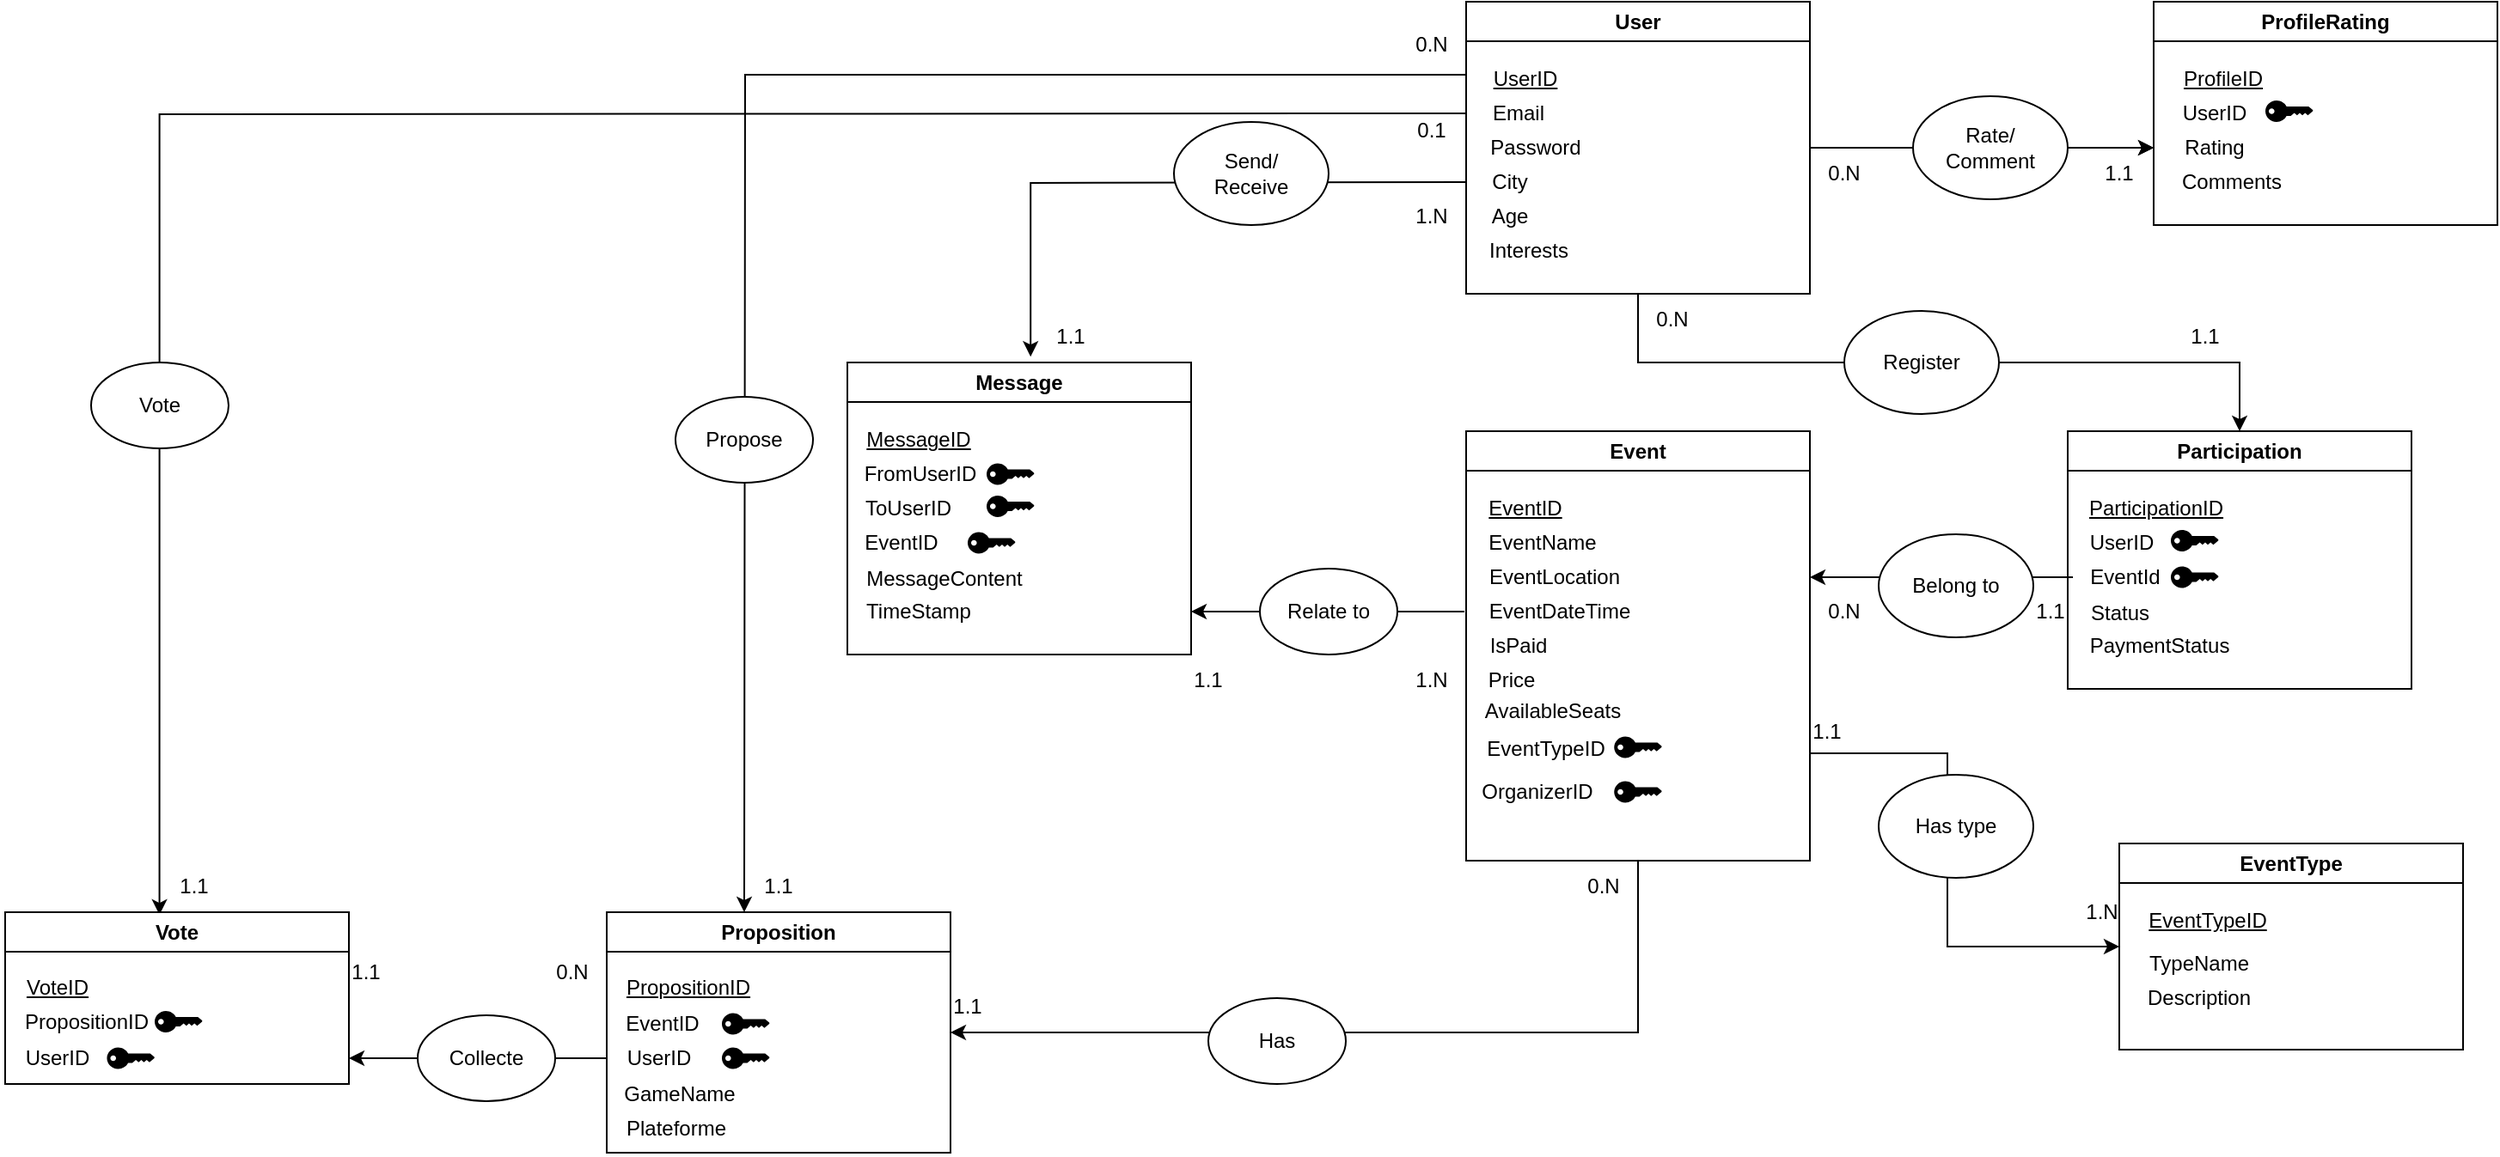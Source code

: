 <mxfile version="21.2.8" type="device">
  <diagram name="Page-1" id="yin1Spq87rlJSguPEqDN">
    <mxGraphModel dx="1796" dy="639" grid="1" gridSize="10" guides="1" tooltips="1" connect="1" arrows="1" fold="1" page="1" pageScale="1" pageWidth="827" pageHeight="1169" math="0" shadow="0">
      <root>
        <mxCell id="0" />
        <mxCell id="1" parent="0" />
        <mxCell id="-1R2bIeDD0BUmHgmYcjE-20" style="edgeStyle=orthogonalEdgeStyle;rounded=0;orthogonalLoop=1;jettySize=auto;html=1;exitX=1;exitY=0.5;exitDx=0;exitDy=0;" edge="1" parent="1" source="-1R2bIeDD0BUmHgmYcjE-22">
          <mxGeometry relative="1" as="geometry">
            <mxPoint x="440" y="155" as="targetPoint" />
          </mxGeometry>
        </mxCell>
        <mxCell id="-1R2bIeDD0BUmHgmYcjE-62" style="edgeStyle=orthogonalEdgeStyle;rounded=0;orthogonalLoop=1;jettySize=auto;html=1;exitX=0.5;exitY=1;exitDx=0;exitDy=0;entryX=0.5;entryY=0;entryDx=0;entryDy=0;" edge="1" parent="1" source="-1R2bIeDD0BUmHgmYcjE-1" target="-1R2bIeDD0BUmHgmYcjE-50">
          <mxGeometry relative="1" as="geometry" />
        </mxCell>
        <mxCell id="-1R2bIeDD0BUmHgmYcjE-135" style="edgeStyle=orthogonalEdgeStyle;rounded=0;orthogonalLoop=1;jettySize=auto;html=1;exitX=0;exitY=0.25;exitDx=0;exitDy=0;" edge="1" parent="1" source="-1R2bIeDD0BUmHgmYcjE-1">
          <mxGeometry relative="1" as="geometry">
            <mxPoint x="-380.0" y="600" as="targetPoint" />
          </mxGeometry>
        </mxCell>
        <mxCell id="-1R2bIeDD0BUmHgmYcjE-1" value="User" style="swimlane;whiteSpace=wrap;html=1;" vertex="1" parent="1">
          <mxGeometry x="40" y="70" width="200" height="170" as="geometry" />
        </mxCell>
        <mxCell id="-1R2bIeDD0BUmHgmYcjE-3" value="UserID" style="text;html=1;align=center;verticalAlign=middle;resizable=0;points=[];autosize=1;strokeColor=none;fillColor=none;fontStyle=4" vertex="1" parent="-1R2bIeDD0BUmHgmYcjE-1">
          <mxGeometry x="4" y="30" width="60" height="30" as="geometry" />
        </mxCell>
        <mxCell id="-1R2bIeDD0BUmHgmYcjE-139" style="edgeStyle=orthogonalEdgeStyle;rounded=0;orthogonalLoop=1;jettySize=auto;html=1;entryX=0.163;entryY=1.051;entryDx=0;entryDy=0;entryPerimeter=0;" edge="1" parent="-1R2bIeDD0BUmHgmYcjE-1" target="-1R2bIeDD0BUmHgmYcjE-141">
          <mxGeometry relative="1" as="geometry">
            <mxPoint x="-760" y="520" as="targetPoint" />
            <mxPoint y="65" as="sourcePoint" />
          </mxGeometry>
        </mxCell>
        <mxCell id="-1R2bIeDD0BUmHgmYcjE-8" value="Email" style="text;html=1;align=center;verticalAlign=middle;resizable=0;points=[];autosize=1;strokeColor=none;fillColor=none;" vertex="1" parent="-1R2bIeDD0BUmHgmYcjE-1">
          <mxGeometry x="5" y="50" width="50" height="30" as="geometry" />
        </mxCell>
        <mxCell id="-1R2bIeDD0BUmHgmYcjE-11" value="Password" style="text;html=1;align=center;verticalAlign=middle;resizable=0;points=[];autosize=1;strokeColor=none;fillColor=none;" vertex="1" parent="-1R2bIeDD0BUmHgmYcjE-1">
          <mxGeometry y="70" width="80" height="30" as="geometry" />
        </mxCell>
        <mxCell id="-1R2bIeDD0BUmHgmYcjE-12" value="City" style="text;html=1;align=center;verticalAlign=middle;resizable=0;points=[];autosize=1;strokeColor=none;fillColor=none;" vertex="1" parent="-1R2bIeDD0BUmHgmYcjE-1">
          <mxGeometry x="5" y="90" width="40" height="30" as="geometry" />
        </mxCell>
        <mxCell id="-1R2bIeDD0BUmHgmYcjE-13" value="Age" style="text;html=1;align=center;verticalAlign=middle;resizable=0;points=[];autosize=1;strokeColor=none;fillColor=none;" vertex="1" parent="-1R2bIeDD0BUmHgmYcjE-1">
          <mxGeometry x="5" y="110" width="40" height="30" as="geometry" />
        </mxCell>
        <mxCell id="-1R2bIeDD0BUmHgmYcjE-14" value="Interests" style="text;html=1;align=center;verticalAlign=middle;resizable=0;points=[];autosize=1;strokeColor=none;fillColor=none;" vertex="1" parent="-1R2bIeDD0BUmHgmYcjE-1">
          <mxGeometry x="1" y="130" width="70" height="30" as="geometry" />
        </mxCell>
        <mxCell id="-1R2bIeDD0BUmHgmYcjE-2" value="ProfileRating" style="swimlane;whiteSpace=wrap;html=1;" vertex="1" parent="1">
          <mxGeometry x="440" y="70" width="200" height="130" as="geometry" />
        </mxCell>
        <mxCell id="-1R2bIeDD0BUmHgmYcjE-16" value="ProfileID" style="text;html=1;align=center;verticalAlign=middle;resizable=0;points=[];autosize=1;strokeColor=none;fillColor=none;fontStyle=4" vertex="1" parent="-1R2bIeDD0BUmHgmYcjE-2">
          <mxGeometry x="5" y="30" width="70" height="30" as="geometry" />
        </mxCell>
        <mxCell id="-1R2bIeDD0BUmHgmYcjE-17" value="UserID" style="text;html=1;align=center;verticalAlign=middle;resizable=0;points=[];autosize=1;strokeColor=none;fillColor=none;" vertex="1" parent="-1R2bIeDD0BUmHgmYcjE-2">
          <mxGeometry x="5" y="50" width="60" height="30" as="geometry" />
        </mxCell>
        <mxCell id="-1R2bIeDD0BUmHgmYcjE-18" value="Rating" style="text;html=1;align=center;verticalAlign=middle;resizable=0;points=[];autosize=1;strokeColor=none;fillColor=none;" vertex="1" parent="-1R2bIeDD0BUmHgmYcjE-2">
          <mxGeometry x="5" y="70" width="60" height="30" as="geometry" />
        </mxCell>
        <mxCell id="-1R2bIeDD0BUmHgmYcjE-19" value="Comments" style="text;html=1;align=center;verticalAlign=middle;resizable=0;points=[];autosize=1;strokeColor=none;fillColor=none;" vertex="1" parent="-1R2bIeDD0BUmHgmYcjE-2">
          <mxGeometry x="5" y="90" width="80" height="30" as="geometry" />
        </mxCell>
        <mxCell id="-1R2bIeDD0BUmHgmYcjE-45" value="" style="points=[[0,0.5,0],[0.24,0,0],[0.5,0.28,0],[0.995,0.475,0],[0.5,0.72,0],[0.24,1,0]];verticalLabelPosition=bottom;sketch=0;html=1;verticalAlign=top;aspect=fixed;align=center;pointerEvents=1;shape=mxgraph.cisco19.key;fillColor=#000000;strokeColor=none;" vertex="1" parent="-1R2bIeDD0BUmHgmYcjE-2">
          <mxGeometry x="65" y="57.5" width="27.78" height="12.5" as="geometry" />
        </mxCell>
        <mxCell id="-1R2bIeDD0BUmHgmYcjE-23" value="" style="edgeStyle=orthogonalEdgeStyle;rounded=0;orthogonalLoop=1;jettySize=auto;html=1;exitX=1;exitY=0.5;exitDx=0;exitDy=0;" edge="1" parent="1" source="-1R2bIeDD0BUmHgmYcjE-1">
          <mxGeometry relative="1" as="geometry">
            <mxPoint x="440" y="155" as="targetPoint" />
            <mxPoint x="240" y="155" as="sourcePoint" />
          </mxGeometry>
        </mxCell>
        <mxCell id="-1R2bIeDD0BUmHgmYcjE-22" value="Rate/&lt;br&gt;Comment" style="ellipse;whiteSpace=wrap;html=1;" vertex="1" parent="1">
          <mxGeometry x="300" y="125" width="90" height="60" as="geometry" />
        </mxCell>
        <mxCell id="-1R2bIeDD0BUmHgmYcjE-24" value="0.N" style="text;html=1;strokeColor=none;fillColor=none;align=center;verticalAlign=middle;whiteSpace=wrap;rounded=0;" vertex="1" parent="1">
          <mxGeometry x="230" y="155" width="60" height="30" as="geometry" />
        </mxCell>
        <mxCell id="-1R2bIeDD0BUmHgmYcjE-25" value="1.1" style="text;html=1;strokeColor=none;fillColor=none;align=center;verticalAlign=middle;whiteSpace=wrap;rounded=0;" vertex="1" parent="1">
          <mxGeometry x="390" y="155" width="60" height="30" as="geometry" />
        </mxCell>
        <mxCell id="-1R2bIeDD0BUmHgmYcjE-147" style="edgeStyle=orthogonalEdgeStyle;rounded=0;orthogonalLoop=1;jettySize=auto;html=1;exitX=0.5;exitY=1;exitDx=0;exitDy=0;entryX=1;entryY=0.5;entryDx=0;entryDy=0;" edge="1" parent="1" source="-1R2bIeDD0BUmHgmYcjE-26" target="-1R2bIeDD0BUmHgmYcjE-113">
          <mxGeometry relative="1" as="geometry" />
        </mxCell>
        <mxCell id="-1R2bIeDD0BUmHgmYcjE-26" value="Event" style="swimlane;whiteSpace=wrap;html=1;" vertex="1" parent="1">
          <mxGeometry x="40" y="320" width="200" height="250" as="geometry" />
        </mxCell>
        <mxCell id="-1R2bIeDD0BUmHgmYcjE-27" value="EventID" style="text;html=1;align=center;verticalAlign=middle;resizable=0;points=[];autosize=1;strokeColor=none;fillColor=none;fontStyle=4" vertex="1" parent="-1R2bIeDD0BUmHgmYcjE-26">
          <mxGeometry x="-1" y="30" width="70" height="30" as="geometry" />
        </mxCell>
        <mxCell id="-1R2bIeDD0BUmHgmYcjE-28" value="EventName" style="text;html=1;align=center;verticalAlign=middle;resizable=0;points=[];autosize=1;strokeColor=none;fillColor=none;" vertex="1" parent="-1R2bIeDD0BUmHgmYcjE-26">
          <mxGeometry x="-1" y="50" width="90" height="30" as="geometry" />
        </mxCell>
        <mxCell id="-1R2bIeDD0BUmHgmYcjE-29" value="EventLocation" style="text;html=1;align=center;verticalAlign=middle;resizable=0;points=[];autosize=1;strokeColor=none;fillColor=none;" vertex="1" parent="-1R2bIeDD0BUmHgmYcjE-26">
          <mxGeometry x="1" y="70" width="100" height="30" as="geometry" />
        </mxCell>
        <mxCell id="-1R2bIeDD0BUmHgmYcjE-112" style="edgeStyle=orthogonalEdgeStyle;rounded=0;orthogonalLoop=1;jettySize=auto;html=1;" edge="1" parent="-1R2bIeDD0BUmHgmYcjE-26" source="-1R2bIeDD0BUmHgmYcjE-30">
          <mxGeometry relative="1" as="geometry">
            <mxPoint x="-160" y="105" as="targetPoint" />
          </mxGeometry>
        </mxCell>
        <mxCell id="-1R2bIeDD0BUmHgmYcjE-30" value="EventDateTime" style="text;html=1;align=center;verticalAlign=middle;resizable=0;points=[];autosize=1;strokeColor=none;fillColor=none;" vertex="1" parent="-1R2bIeDD0BUmHgmYcjE-26">
          <mxGeometry x="-1" y="90" width="110" height="30" as="geometry" />
        </mxCell>
        <mxCell id="-1R2bIeDD0BUmHgmYcjE-31" value="IsPaid" style="text;html=1;align=center;verticalAlign=middle;resizable=0;points=[];autosize=1;strokeColor=none;fillColor=none;" vertex="1" parent="-1R2bIeDD0BUmHgmYcjE-26">
          <mxGeometry y="110" width="60" height="30" as="geometry" />
        </mxCell>
        <mxCell id="-1R2bIeDD0BUmHgmYcjE-32" value="Price" style="text;html=1;align=center;verticalAlign=middle;resizable=0;points=[];autosize=1;strokeColor=none;fillColor=none;" vertex="1" parent="-1R2bIeDD0BUmHgmYcjE-26">
          <mxGeometry x="1" y="130" width="50" height="30" as="geometry" />
        </mxCell>
        <mxCell id="-1R2bIeDD0BUmHgmYcjE-35" value="AvailableSeats" style="text;html=1;align=center;verticalAlign=middle;resizable=0;points=[];autosize=1;strokeColor=none;fillColor=none;" vertex="1" parent="-1R2bIeDD0BUmHgmYcjE-26">
          <mxGeometry y="147.75" width="100" height="30" as="geometry" />
        </mxCell>
        <mxCell id="-1R2bIeDD0BUmHgmYcjE-44" value="EventTypeID" style="text;html=1;align=center;verticalAlign=middle;resizable=0;points=[];autosize=1;strokeColor=none;fillColor=none;" vertex="1" parent="-1R2bIeDD0BUmHgmYcjE-26">
          <mxGeometry x="1" y="170" width="90" height="30" as="geometry" />
        </mxCell>
        <mxCell id="-1R2bIeDD0BUmHgmYcjE-46" value="" style="points=[[0,0.5,0],[0.24,0,0],[0.5,0.28,0],[0.995,0.475,0],[0.5,0.72,0],[0.24,1,0]];verticalLabelPosition=bottom;sketch=0;html=1;verticalAlign=top;aspect=fixed;align=center;pointerEvents=1;shape=mxgraph.cisco19.key;fillColor=#000000;strokeColor=none;" vertex="1" parent="-1R2bIeDD0BUmHgmYcjE-26">
          <mxGeometry x="86.11" y="177.75" width="27.78" height="12.5" as="geometry" />
        </mxCell>
        <mxCell id="-1R2bIeDD0BUmHgmYcjE-47" value="OrganizerID" style="text;html=1;align=center;verticalAlign=middle;resizable=0;points=[];autosize=1;strokeColor=none;fillColor=none;" vertex="1" parent="-1R2bIeDD0BUmHgmYcjE-26">
          <mxGeometry x="-3.89" y="195" width="90" height="30" as="geometry" />
        </mxCell>
        <mxCell id="-1R2bIeDD0BUmHgmYcjE-49" value="" style="points=[[0,0.5,0],[0.24,0,0],[0.5,0.28,0],[0.995,0.475,0],[0.5,0.72,0],[0.24,1,0]];verticalLabelPosition=bottom;sketch=0;html=1;verticalAlign=top;aspect=fixed;align=center;pointerEvents=1;shape=mxgraph.cisco19.key;fillColor=#000000;strokeColor=none;" vertex="1" parent="-1R2bIeDD0BUmHgmYcjE-26">
          <mxGeometry x="86.11" y="203.75" width="27.78" height="12.5" as="geometry" />
        </mxCell>
        <mxCell id="-1R2bIeDD0BUmHgmYcjE-50" value="Participation" style="swimlane;whiteSpace=wrap;html=1;" vertex="1" parent="1">
          <mxGeometry x="390" y="320" width="200" height="150" as="geometry" />
        </mxCell>
        <mxCell id="-1R2bIeDD0BUmHgmYcjE-51" value="ParticipationID" style="text;html=1;align=center;verticalAlign=middle;resizable=0;points=[];autosize=1;strokeColor=none;fillColor=none;fontStyle=4" vertex="1" parent="-1R2bIeDD0BUmHgmYcjE-50">
          <mxGeometry x="1" y="30" width="100" height="30" as="geometry" />
        </mxCell>
        <mxCell id="-1R2bIeDD0BUmHgmYcjE-52" value="UserID" style="text;html=1;align=center;verticalAlign=middle;resizable=0;points=[];autosize=1;strokeColor=none;fillColor=none;" vertex="1" parent="-1R2bIeDD0BUmHgmYcjE-50">
          <mxGeometry x="1" y="50" width="60" height="30" as="geometry" />
        </mxCell>
        <mxCell id="-1R2bIeDD0BUmHgmYcjE-70" style="edgeStyle=orthogonalEdgeStyle;rounded=0;orthogonalLoop=1;jettySize=auto;html=1;" edge="1" parent="-1R2bIeDD0BUmHgmYcjE-50" source="-1R2bIeDD0BUmHgmYcjE-53">
          <mxGeometry relative="1" as="geometry">
            <mxPoint x="-150" y="85" as="targetPoint" />
          </mxGeometry>
        </mxCell>
        <mxCell id="-1R2bIeDD0BUmHgmYcjE-53" value="EventId" style="text;html=1;align=center;verticalAlign=middle;resizable=0;points=[];autosize=1;strokeColor=none;fillColor=none;" vertex="1" parent="-1R2bIeDD0BUmHgmYcjE-50">
          <mxGeometry x="3" y="70" width="60" height="30" as="geometry" />
        </mxCell>
        <mxCell id="-1R2bIeDD0BUmHgmYcjE-54" value="Status" style="text;html=1;align=center;verticalAlign=middle;resizable=0;points=[];autosize=1;strokeColor=none;fillColor=none;" vertex="1" parent="-1R2bIeDD0BUmHgmYcjE-50">
          <mxGeometry y="91.25" width="60" height="30" as="geometry" />
        </mxCell>
        <mxCell id="-1R2bIeDD0BUmHgmYcjE-55" value="PaymentStatus" style="text;html=1;align=center;verticalAlign=middle;resizable=0;points=[];autosize=1;strokeColor=none;fillColor=none;" vertex="1" parent="-1R2bIeDD0BUmHgmYcjE-50">
          <mxGeometry x="3" y="110" width="100" height="30" as="geometry" />
        </mxCell>
        <mxCell id="-1R2bIeDD0BUmHgmYcjE-59" value="" style="points=[[0,0.5,0],[0.24,0,0],[0.5,0.28,0],[0.995,0.475,0],[0.5,0.72,0],[0.24,1,0]];verticalLabelPosition=bottom;sketch=0;html=1;verticalAlign=top;aspect=fixed;align=center;pointerEvents=1;shape=mxgraph.cisco19.key;fillColor=#000000;strokeColor=none;" vertex="1" parent="-1R2bIeDD0BUmHgmYcjE-50">
          <mxGeometry x="60.0" y="57.5" width="27.78" height="12.5" as="geometry" />
        </mxCell>
        <mxCell id="-1R2bIeDD0BUmHgmYcjE-61" value="" style="points=[[0,0.5,0],[0.24,0,0],[0.5,0.28,0],[0.995,0.475,0],[0.5,0.72,0],[0.24,1,0]];verticalLabelPosition=bottom;sketch=0;html=1;verticalAlign=top;aspect=fixed;align=center;pointerEvents=1;shape=mxgraph.cisco19.key;fillColor=#000000;strokeColor=none;" vertex="1" parent="-1R2bIeDD0BUmHgmYcjE-50">
          <mxGeometry x="60.0" y="78.75" width="27.78" height="12.5" as="geometry" />
        </mxCell>
        <mxCell id="-1R2bIeDD0BUmHgmYcjE-64" value="0.N" style="text;html=1;strokeColor=none;fillColor=none;align=center;verticalAlign=middle;whiteSpace=wrap;rounded=0;" vertex="1" parent="1">
          <mxGeometry x="130" y="240" width="60" height="30" as="geometry" />
        </mxCell>
        <mxCell id="-1R2bIeDD0BUmHgmYcjE-65" value="1.1" style="text;html=1;strokeColor=none;fillColor=none;align=center;verticalAlign=middle;whiteSpace=wrap;rounded=0;" vertex="1" parent="1">
          <mxGeometry x="440" y="250" width="60" height="30" as="geometry" />
        </mxCell>
        <mxCell id="-1R2bIeDD0BUmHgmYcjE-66" value="0.N" style="text;html=1;strokeColor=none;fillColor=none;align=center;verticalAlign=middle;whiteSpace=wrap;rounded=0;" vertex="1" parent="1">
          <mxGeometry x="230" y="410" width="60" height="30" as="geometry" />
        </mxCell>
        <mxCell id="-1R2bIeDD0BUmHgmYcjE-67" value="1.1" style="text;html=1;strokeColor=none;fillColor=none;align=center;verticalAlign=middle;whiteSpace=wrap;rounded=0;" vertex="1" parent="1">
          <mxGeometry x="350" y="410" width="60" height="30" as="geometry" />
        </mxCell>
        <mxCell id="-1R2bIeDD0BUmHgmYcjE-68" value="Register" style="ellipse;whiteSpace=wrap;html=1;" vertex="1" parent="1">
          <mxGeometry x="260" y="250" width="90" height="60" as="geometry" />
        </mxCell>
        <mxCell id="-1R2bIeDD0BUmHgmYcjE-69" value="Belong to" style="ellipse;whiteSpace=wrap;html=1;" vertex="1" parent="1">
          <mxGeometry x="280" y="380" width="90" height="60" as="geometry" />
        </mxCell>
        <mxCell id="-1R2bIeDD0BUmHgmYcjE-71" value="EventType" style="swimlane;whiteSpace=wrap;html=1;" vertex="1" parent="1">
          <mxGeometry x="420" y="560" width="200" height="120" as="geometry" />
        </mxCell>
        <mxCell id="-1R2bIeDD0BUmHgmYcjE-72" value="EventTypeID" style="text;html=1;align=center;verticalAlign=middle;resizable=0;points=[];autosize=1;strokeColor=none;fillColor=none;fontStyle=4" vertex="1" parent="-1R2bIeDD0BUmHgmYcjE-71">
          <mxGeometry x="6" y="30" width="90" height="30" as="geometry" />
        </mxCell>
        <mxCell id="-1R2bIeDD0BUmHgmYcjE-73" value="TypeName" style="text;html=1;align=center;verticalAlign=middle;resizable=0;points=[];autosize=1;strokeColor=none;fillColor=none;" vertex="1" parent="-1R2bIeDD0BUmHgmYcjE-71">
          <mxGeometry x="6" y="55" width="80" height="30" as="geometry" />
        </mxCell>
        <mxCell id="-1R2bIeDD0BUmHgmYcjE-75" value="Description" style="text;html=1;align=center;verticalAlign=middle;resizable=0;points=[];autosize=1;strokeColor=none;fillColor=none;" vertex="1" parent="-1R2bIeDD0BUmHgmYcjE-71">
          <mxGeometry x="6" y="75" width="80" height="30" as="geometry" />
        </mxCell>
        <mxCell id="-1R2bIeDD0BUmHgmYcjE-81" value="1.1" style="text;html=1;strokeColor=none;fillColor=none;align=center;verticalAlign=middle;whiteSpace=wrap;rounded=0;" vertex="1" parent="1">
          <mxGeometry x="220" y="480" width="60" height="30" as="geometry" />
        </mxCell>
        <mxCell id="-1R2bIeDD0BUmHgmYcjE-82" value="1.N" style="text;html=1;strokeColor=none;fillColor=none;align=center;verticalAlign=middle;whiteSpace=wrap;rounded=0;" vertex="1" parent="1">
          <mxGeometry x="380" y="585" width="60" height="30" as="geometry" />
        </mxCell>
        <mxCell id="-1R2bIeDD0BUmHgmYcjE-85" value="" style="edgeStyle=orthogonalEdgeStyle;rounded=0;orthogonalLoop=1;jettySize=auto;html=1;exitX=1;exitY=0.75;exitDx=0;exitDy=0;entryX=0;entryY=0.5;entryDx=0;entryDy=0;" edge="1" parent="1" source="-1R2bIeDD0BUmHgmYcjE-26" target="-1R2bIeDD0BUmHgmYcjE-71">
          <mxGeometry relative="1" as="geometry">
            <mxPoint x="240" y="508" as="sourcePoint" />
            <mxPoint x="420" y="620" as="targetPoint" />
            <Array as="points">
              <mxPoint x="320" y="508" />
              <mxPoint x="320" y="620" />
            </Array>
          </mxGeometry>
        </mxCell>
        <mxCell id="-1R2bIeDD0BUmHgmYcjE-83" value="Has type" style="ellipse;whiteSpace=wrap;html=1;" vertex="1" parent="1">
          <mxGeometry x="280" y="520" width="90" height="60" as="geometry" />
        </mxCell>
        <mxCell id="-1R2bIeDD0BUmHgmYcjE-86" value="Message" style="swimlane;whiteSpace=wrap;html=1;" vertex="1" parent="1">
          <mxGeometry x="-320" y="280" width="200" height="170" as="geometry" />
        </mxCell>
        <mxCell id="-1R2bIeDD0BUmHgmYcjE-87" value="MessageID" style="text;html=1;align=center;verticalAlign=middle;resizable=0;points=[];autosize=1;strokeColor=none;fillColor=none;fontStyle=4" vertex="1" parent="-1R2bIeDD0BUmHgmYcjE-86">
          <mxGeometry x="1" y="30" width="80" height="30" as="geometry" />
        </mxCell>
        <mxCell id="-1R2bIeDD0BUmHgmYcjE-88" value="FromUserID" style="text;html=1;align=center;verticalAlign=middle;resizable=0;points=[];autosize=1;strokeColor=none;fillColor=none;" vertex="1" parent="-1R2bIeDD0BUmHgmYcjE-86">
          <mxGeometry x="-3" y="50" width="90" height="30" as="geometry" />
        </mxCell>
        <mxCell id="-1R2bIeDD0BUmHgmYcjE-89" value="ToUserID" style="text;html=1;align=center;verticalAlign=middle;resizable=0;points=[];autosize=1;strokeColor=none;fillColor=none;" vertex="1" parent="-1R2bIeDD0BUmHgmYcjE-86">
          <mxGeometry y="70" width="70" height="30" as="geometry" />
        </mxCell>
        <mxCell id="-1R2bIeDD0BUmHgmYcjE-90" value="EventID" style="text;html=1;align=center;verticalAlign=middle;resizable=0;points=[];autosize=1;strokeColor=none;fillColor=none;" vertex="1" parent="-1R2bIeDD0BUmHgmYcjE-86">
          <mxGeometry x="-4" y="90" width="70" height="30" as="geometry" />
        </mxCell>
        <mxCell id="-1R2bIeDD0BUmHgmYcjE-91" value="MessageContent" style="text;html=1;align=center;verticalAlign=middle;resizable=0;points=[];autosize=1;strokeColor=none;fillColor=none;" vertex="1" parent="-1R2bIeDD0BUmHgmYcjE-86">
          <mxGeometry x="1" y="111.25" width="110" height="30" as="geometry" />
        </mxCell>
        <mxCell id="-1R2bIeDD0BUmHgmYcjE-92" value="TimeStamp" style="text;html=1;align=center;verticalAlign=middle;resizable=0;points=[];autosize=1;strokeColor=none;fillColor=none;" vertex="1" parent="-1R2bIeDD0BUmHgmYcjE-86">
          <mxGeometry x="1" y="130" width="80" height="30" as="geometry" />
        </mxCell>
        <mxCell id="-1R2bIeDD0BUmHgmYcjE-93" value="" style="points=[[0,0.5,0],[0.24,0,0],[0.5,0.28,0],[0.995,0.475,0],[0.5,0.72,0],[0.24,1,0]];verticalLabelPosition=bottom;sketch=0;html=1;verticalAlign=top;aspect=fixed;align=center;pointerEvents=1;shape=mxgraph.cisco19.key;fillColor=#000000;strokeColor=none;" vertex="1" parent="-1R2bIeDD0BUmHgmYcjE-86">
          <mxGeometry x="81" y="58.75" width="27.78" height="12.5" as="geometry" />
        </mxCell>
        <mxCell id="-1R2bIeDD0BUmHgmYcjE-94" value="" style="points=[[0,0.5,0],[0.24,0,0],[0.5,0.28,0],[0.995,0.475,0],[0.5,0.72,0],[0.24,1,0]];verticalLabelPosition=bottom;sketch=0;html=1;verticalAlign=top;aspect=fixed;align=center;pointerEvents=1;shape=mxgraph.cisco19.key;fillColor=#000000;strokeColor=none;" vertex="1" parent="-1R2bIeDD0BUmHgmYcjE-86">
          <mxGeometry x="81" y="77.5" width="27.78" height="12.5" as="geometry" />
        </mxCell>
        <mxCell id="-1R2bIeDD0BUmHgmYcjE-95" value="" style="points=[[0,0.5,0],[0.24,0,0],[0.5,0.28,0],[0.995,0.475,0],[0.5,0.72,0],[0.24,1,0]];verticalLabelPosition=bottom;sketch=0;html=1;verticalAlign=top;aspect=fixed;align=center;pointerEvents=1;shape=mxgraph.cisco19.key;fillColor=#000000;strokeColor=none;" vertex="1" parent="-1R2bIeDD0BUmHgmYcjE-86">
          <mxGeometry x="70" y="98.75" width="27.78" height="12.5" as="geometry" />
        </mxCell>
        <mxCell id="-1R2bIeDD0BUmHgmYcjE-96" style="edgeStyle=orthogonalEdgeStyle;rounded=0;orthogonalLoop=1;jettySize=auto;html=1;entryX=0.533;entryY=-0.02;entryDx=0;entryDy=0;entryPerimeter=0;" edge="1" parent="1" target="-1R2bIeDD0BUmHgmYcjE-86">
          <mxGeometry relative="1" as="geometry">
            <mxPoint x="-210" y="200" as="targetPoint" />
            <mxPoint x="40" y="175" as="sourcePoint" />
          </mxGeometry>
        </mxCell>
        <mxCell id="-1R2bIeDD0BUmHgmYcjE-97" value="1.N" style="text;html=1;strokeColor=none;fillColor=none;align=center;verticalAlign=middle;whiteSpace=wrap;rounded=0;" vertex="1" parent="1">
          <mxGeometry x="-10" y="180" width="60" height="30" as="geometry" />
        </mxCell>
        <mxCell id="-1R2bIeDD0BUmHgmYcjE-98" value="1.1" style="text;html=1;strokeColor=none;fillColor=none;align=center;verticalAlign=middle;whiteSpace=wrap;rounded=0;" vertex="1" parent="1">
          <mxGeometry x="-220" y="250" width="60" height="30" as="geometry" />
        </mxCell>
        <mxCell id="-1R2bIeDD0BUmHgmYcjE-99" value="Send/&lt;br&gt;Receive" style="ellipse;whiteSpace=wrap;html=1;" vertex="1" parent="1">
          <mxGeometry x="-130" y="140" width="90" height="60" as="geometry" />
        </mxCell>
        <mxCell id="-1R2bIeDD0BUmHgmYcjE-100" value="1.N" style="text;html=1;strokeColor=none;fillColor=none;align=center;verticalAlign=middle;whiteSpace=wrap;rounded=0;" vertex="1" parent="1">
          <mxGeometry x="-10" y="450" width="60" height="30" as="geometry" />
        </mxCell>
        <mxCell id="-1R2bIeDD0BUmHgmYcjE-102" value="1.1" style="text;html=1;strokeColor=none;fillColor=none;align=center;verticalAlign=middle;whiteSpace=wrap;rounded=0;" vertex="1" parent="1">
          <mxGeometry x="-140" y="450" width="60" height="30" as="geometry" />
        </mxCell>
        <mxCell id="-1R2bIeDD0BUmHgmYcjE-103" value="Relate to" style="ellipse;whiteSpace=wrap;html=1;" vertex="1" parent="1">
          <mxGeometry x="-80" y="400" width="80" height="50" as="geometry" />
        </mxCell>
        <mxCell id="-1R2bIeDD0BUmHgmYcjE-113" value="Proposition" style="swimlane;whiteSpace=wrap;html=1;" vertex="1" parent="1">
          <mxGeometry x="-460" y="600" width="200" height="140" as="geometry" />
        </mxCell>
        <mxCell id="-1R2bIeDD0BUmHgmYcjE-114" value="PropositionID" style="text;html=1;align=center;verticalAlign=middle;resizable=0;points=[];autosize=1;strokeColor=none;fillColor=none;fontStyle=4" vertex="1" parent="-1R2bIeDD0BUmHgmYcjE-113">
          <mxGeometry x="-3" y="28.75" width="100" height="30" as="geometry" />
        </mxCell>
        <mxCell id="-1R2bIeDD0BUmHgmYcjE-115" value="EventID" style="text;html=1;align=center;verticalAlign=middle;resizable=0;points=[];autosize=1;strokeColor=none;fillColor=none;" vertex="1" parent="-1R2bIeDD0BUmHgmYcjE-113">
          <mxGeometry x="-3" y="50" width="70" height="30" as="geometry" />
        </mxCell>
        <mxCell id="-1R2bIeDD0BUmHgmYcjE-150" style="edgeStyle=orthogonalEdgeStyle;rounded=0;orthogonalLoop=1;jettySize=auto;html=1;" edge="1" parent="-1R2bIeDD0BUmHgmYcjE-113" source="-1R2bIeDD0BUmHgmYcjE-116">
          <mxGeometry relative="1" as="geometry">
            <mxPoint x="-150" y="85" as="targetPoint" />
          </mxGeometry>
        </mxCell>
        <mxCell id="-1R2bIeDD0BUmHgmYcjE-116" value="UserID" style="text;html=1;align=center;verticalAlign=middle;resizable=0;points=[];autosize=1;strokeColor=none;fillColor=none;" vertex="1" parent="-1R2bIeDD0BUmHgmYcjE-113">
          <mxGeometry y="70" width="60" height="30" as="geometry" />
        </mxCell>
        <mxCell id="-1R2bIeDD0BUmHgmYcjE-117" value="GameName" style="text;html=1;align=center;verticalAlign=middle;resizable=0;points=[];autosize=1;strokeColor=none;fillColor=none;" vertex="1" parent="-1R2bIeDD0BUmHgmYcjE-113">
          <mxGeometry x="-3" y="91.25" width="90" height="30" as="geometry" />
        </mxCell>
        <mxCell id="-1R2bIeDD0BUmHgmYcjE-118" value="Plateforme" style="text;html=1;align=center;verticalAlign=middle;resizable=0;points=[];autosize=1;strokeColor=none;fillColor=none;" vertex="1" parent="-1R2bIeDD0BUmHgmYcjE-113">
          <mxGeometry y="111.25" width="80" height="30" as="geometry" />
        </mxCell>
        <mxCell id="-1R2bIeDD0BUmHgmYcjE-120" value="" style="points=[[0,0.5,0],[0.24,0,0],[0.5,0.28,0],[0.995,0.475,0],[0.5,0.72,0],[0.24,1,0]];verticalLabelPosition=bottom;sketch=0;html=1;verticalAlign=top;aspect=fixed;align=center;pointerEvents=1;shape=mxgraph.cisco19.key;fillColor=#000000;strokeColor=none;" vertex="1" parent="-1R2bIeDD0BUmHgmYcjE-113">
          <mxGeometry x="67" y="58.75" width="27.78" height="12.5" as="geometry" />
        </mxCell>
        <mxCell id="-1R2bIeDD0BUmHgmYcjE-121" value="" style="points=[[0,0.5,0],[0.24,0,0],[0.5,0.28,0],[0.995,0.475,0],[0.5,0.72,0],[0.24,1,0]];verticalLabelPosition=bottom;sketch=0;html=1;verticalAlign=top;aspect=fixed;align=center;pointerEvents=1;shape=mxgraph.cisco19.key;fillColor=#000000;strokeColor=none;" vertex="1" parent="-1R2bIeDD0BUmHgmYcjE-113">
          <mxGeometry x="67" y="78.75" width="27.78" height="12.5" as="geometry" />
        </mxCell>
        <mxCell id="-1R2bIeDD0BUmHgmYcjE-123" value="Vote" style="swimlane;whiteSpace=wrap;html=1;" vertex="1" parent="1">
          <mxGeometry x="-810" y="600" width="200" height="100" as="geometry" />
        </mxCell>
        <mxCell id="-1R2bIeDD0BUmHgmYcjE-124" value="VoteID" style="text;html=1;align=center;verticalAlign=middle;resizable=0;points=[];autosize=1;strokeColor=none;fillColor=none;fontStyle=4" vertex="1" parent="-1R2bIeDD0BUmHgmYcjE-123">
          <mxGeometry y="28.75" width="60" height="30" as="geometry" />
        </mxCell>
        <mxCell id="-1R2bIeDD0BUmHgmYcjE-125" value="PropositionID" style="text;html=1;align=center;verticalAlign=middle;resizable=0;points=[];autosize=1;strokeColor=none;fillColor=none;" vertex="1" parent="-1R2bIeDD0BUmHgmYcjE-123">
          <mxGeometry x="-3" y="48.75" width="100" height="30" as="geometry" />
        </mxCell>
        <mxCell id="-1R2bIeDD0BUmHgmYcjE-126" value="UserID" style="text;html=1;align=center;verticalAlign=middle;resizable=0;points=[];autosize=1;strokeColor=none;fillColor=none;" vertex="1" parent="-1R2bIeDD0BUmHgmYcjE-123">
          <mxGeometry y="70" width="60" height="30" as="geometry" />
        </mxCell>
        <mxCell id="-1R2bIeDD0BUmHgmYcjE-129" value="" style="points=[[0,0.5,0],[0.24,0,0],[0.5,0.28,0],[0.995,0.475,0],[0.5,0.72,0],[0.24,1,0]];verticalLabelPosition=bottom;sketch=0;html=1;verticalAlign=top;aspect=fixed;align=center;pointerEvents=1;shape=mxgraph.cisco19.key;fillColor=#000000;strokeColor=none;" vertex="1" parent="-1R2bIeDD0BUmHgmYcjE-123">
          <mxGeometry x="87" y="57.5" width="27.78" height="12.5" as="geometry" />
        </mxCell>
        <mxCell id="-1R2bIeDD0BUmHgmYcjE-130" value="" style="points=[[0,0.5,0],[0.24,0,0],[0.5,0.28,0],[0.995,0.475,0],[0.5,0.72,0],[0.24,1,0]];verticalLabelPosition=bottom;sketch=0;html=1;verticalAlign=top;aspect=fixed;align=center;pointerEvents=1;shape=mxgraph.cisco19.key;fillColor=#000000;strokeColor=none;" vertex="1" parent="-1R2bIeDD0BUmHgmYcjE-123">
          <mxGeometry x="59.22" y="78.75" width="27.78" height="12.5" as="geometry" />
        </mxCell>
        <mxCell id="-1R2bIeDD0BUmHgmYcjE-131" value="0.N" style="text;html=1;strokeColor=none;fillColor=none;align=center;verticalAlign=middle;whiteSpace=wrap;rounded=0;" vertex="1" parent="1">
          <mxGeometry x="-10" y="80" width="60" height="30" as="geometry" />
        </mxCell>
        <mxCell id="-1R2bIeDD0BUmHgmYcjE-132" value="1.1" style="text;html=1;strokeColor=none;fillColor=none;align=center;verticalAlign=middle;whiteSpace=wrap;rounded=0;" vertex="1" parent="1">
          <mxGeometry x="-280" y="640" width="60" height="30" as="geometry" />
        </mxCell>
        <mxCell id="-1R2bIeDD0BUmHgmYcjE-133" value="0.N" style="text;html=1;strokeColor=none;fillColor=none;align=center;verticalAlign=middle;whiteSpace=wrap;rounded=0;" vertex="1" parent="1">
          <mxGeometry x="90" y="570" width="60" height="30" as="geometry" />
        </mxCell>
        <mxCell id="-1R2bIeDD0BUmHgmYcjE-136" value="1.1" style="text;html=1;strokeColor=none;fillColor=none;align=center;verticalAlign=middle;whiteSpace=wrap;rounded=0;" vertex="1" parent="1">
          <mxGeometry x="-390" y="570" width="60" height="30" as="geometry" />
        </mxCell>
        <mxCell id="-1R2bIeDD0BUmHgmYcjE-137" value="0.N" style="text;html=1;strokeColor=none;fillColor=none;align=center;verticalAlign=middle;whiteSpace=wrap;rounded=0;" vertex="1" parent="1">
          <mxGeometry x="-510" y="620" width="60" height="30" as="geometry" />
        </mxCell>
        <mxCell id="-1R2bIeDD0BUmHgmYcjE-138" value="1.1" style="text;html=1;strokeColor=none;fillColor=none;align=center;verticalAlign=middle;whiteSpace=wrap;rounded=0;" vertex="1" parent="1">
          <mxGeometry x="-630" y="620" width="60" height="30" as="geometry" />
        </mxCell>
        <mxCell id="-1R2bIeDD0BUmHgmYcjE-140" value="0.1" style="text;html=1;strokeColor=none;fillColor=none;align=center;verticalAlign=middle;whiteSpace=wrap;rounded=0;" vertex="1" parent="1">
          <mxGeometry x="-10" y="130" width="60" height="30" as="geometry" />
        </mxCell>
        <mxCell id="-1R2bIeDD0BUmHgmYcjE-141" value="1.1" style="text;html=1;strokeColor=none;fillColor=none;align=center;verticalAlign=middle;whiteSpace=wrap;rounded=0;" vertex="1" parent="1">
          <mxGeometry x="-730" y="570" width="60" height="30" as="geometry" />
        </mxCell>
        <mxCell id="-1R2bIeDD0BUmHgmYcjE-145" value="Propose" style="ellipse;whiteSpace=wrap;html=1;" vertex="1" parent="1">
          <mxGeometry x="-420" y="300" width="80" height="50" as="geometry" />
        </mxCell>
        <mxCell id="-1R2bIeDD0BUmHgmYcjE-146" value="Vote" style="ellipse;whiteSpace=wrap;html=1;" vertex="1" parent="1">
          <mxGeometry x="-760" y="280" width="80" height="50" as="geometry" />
        </mxCell>
        <mxCell id="-1R2bIeDD0BUmHgmYcjE-148" value="Has" style="ellipse;whiteSpace=wrap;html=1;" vertex="1" parent="1">
          <mxGeometry x="-110" y="650" width="80" height="50" as="geometry" />
        </mxCell>
        <mxCell id="-1R2bIeDD0BUmHgmYcjE-151" value="Collecte" style="ellipse;whiteSpace=wrap;html=1;" vertex="1" parent="1">
          <mxGeometry x="-570" y="660" width="80" height="50" as="geometry" />
        </mxCell>
      </root>
    </mxGraphModel>
  </diagram>
</mxfile>
